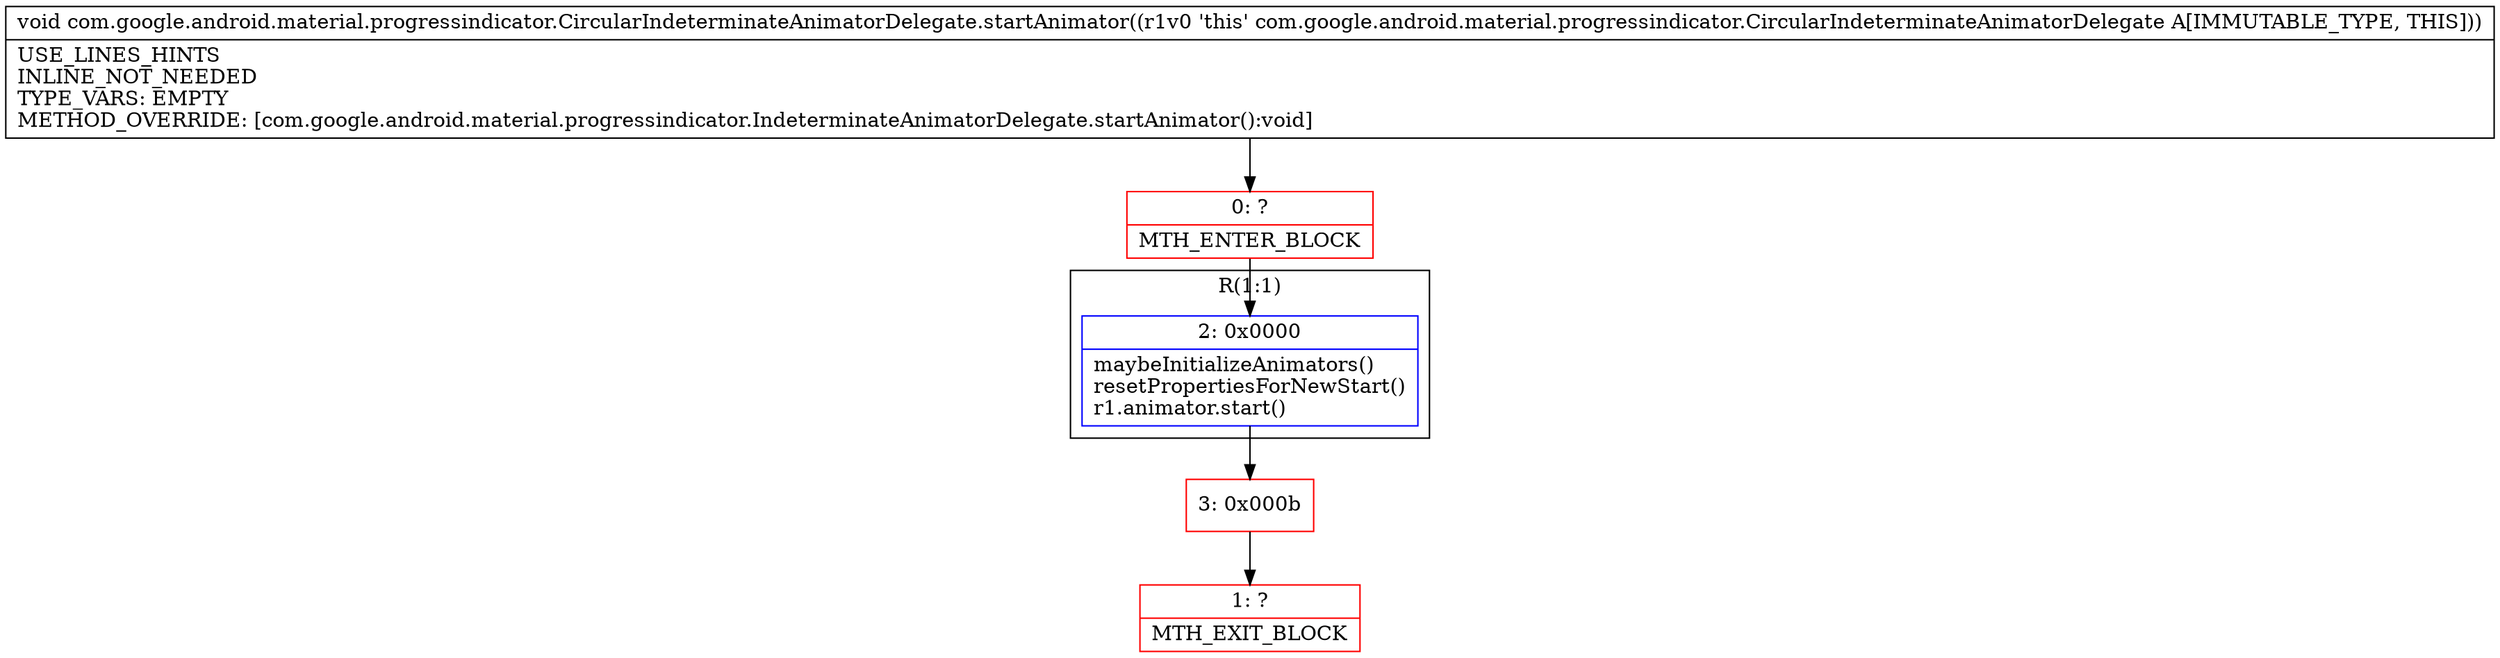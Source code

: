 digraph "CFG forcom.google.android.material.progressindicator.CircularIndeterminateAnimatorDelegate.startAnimator()V" {
subgraph cluster_Region_2005175190 {
label = "R(1:1)";
node [shape=record,color=blue];
Node_2 [shape=record,label="{2\:\ 0x0000|maybeInitializeAnimators()\lresetPropertiesForNewStart()\lr1.animator.start()\l}"];
}
Node_0 [shape=record,color=red,label="{0\:\ ?|MTH_ENTER_BLOCK\l}"];
Node_3 [shape=record,color=red,label="{3\:\ 0x000b}"];
Node_1 [shape=record,color=red,label="{1\:\ ?|MTH_EXIT_BLOCK\l}"];
MethodNode[shape=record,label="{void com.google.android.material.progressindicator.CircularIndeterminateAnimatorDelegate.startAnimator((r1v0 'this' com.google.android.material.progressindicator.CircularIndeterminateAnimatorDelegate A[IMMUTABLE_TYPE, THIS]))  | USE_LINES_HINTS\lINLINE_NOT_NEEDED\lTYPE_VARS: EMPTY\lMETHOD_OVERRIDE: [com.google.android.material.progressindicator.IndeterminateAnimatorDelegate.startAnimator():void]\l}"];
MethodNode -> Node_0;Node_2 -> Node_3;
Node_0 -> Node_2;
Node_3 -> Node_1;
}

